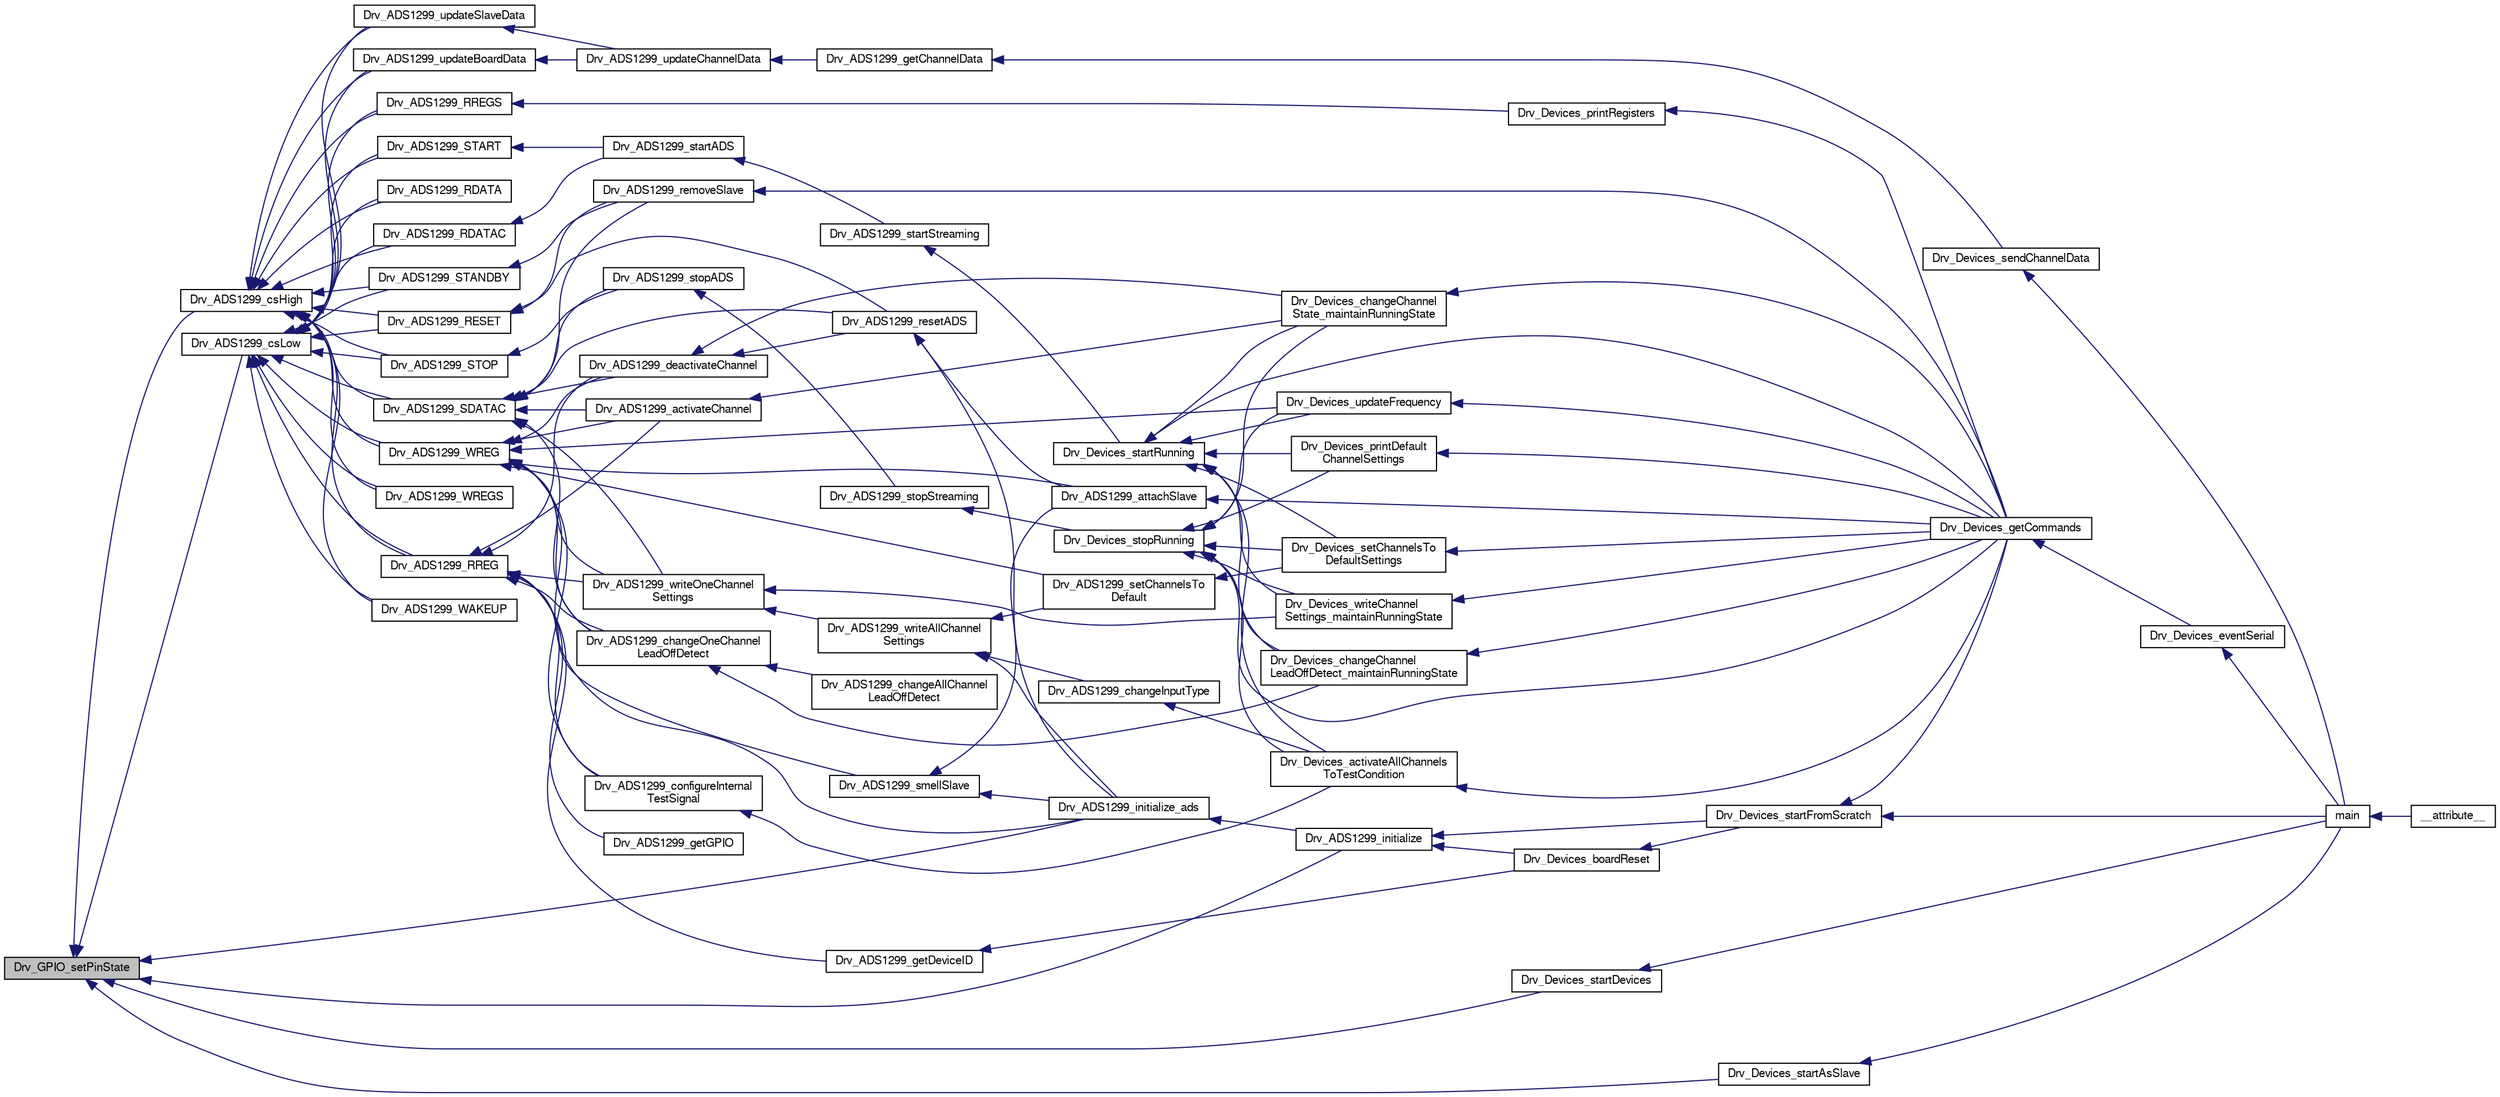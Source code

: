 digraph "Drv_GPIO_setPinState"
{
  edge [fontname="FreeSans",fontsize="10",labelfontname="FreeSans",labelfontsize="10"];
  node [fontname="FreeSans",fontsize="10",shape=record];
  rankdir="LR";
  Node1 [label="Drv_GPIO_setPinState",height=0.2,width=0.4,color="black", fillcolor="grey75", style="filled", fontcolor="black"];
  Node1 -> Node2 [dir="back",color="midnightblue",fontsize="10",style="solid"];
  Node2 [label="Drv_ADS1299_initialize",height=0.2,width=0.4,color="black", fillcolor="white", style="filled",URL="$group__ADS1299__Library.html#ga3a5f7edb0cb404ffa6865a56573a0c4b",tooltip="Configure pines connected to the ADS and the ADS itself. "];
  Node2 -> Node3 [dir="back",color="midnightblue",fontsize="10",style="solid"];
  Node3 [label="Drv_Devices_startFromScratch",height=0.2,width=0.4,color="black", fillcolor="white", style="filled",URL="$group__Devices__Library.html#ga43e0b770fd7ccd57b3f0d5ddf0eda4be",tooltip="Start the system from scratch, send initial message and get the board ready to get commands..."];
  Node3 -> Node4 [dir="back",color="midnightblue",fontsize="10",style="solid"];
  Node4 [label="main",height=0.2,width=0.4,color="black", fillcolor="white", style="filled",URL="$group__Application__Layer.html#ga840291bc02cba5474a4cb46a9b9566fe"];
  Node4 -> Node5 [dir="back",color="midnightblue",fontsize="10",style="solid"];
  Node5 [label="__attribute__",height=0.2,width=0.4,color="black", fillcolor="white", style="filled",URL="$cr__startup__lpc175x__6x_8c.html#adce420b900676fa0caed5a713cac82fb"];
  Node3 -> Node6 [dir="back",color="midnightblue",fontsize="10",style="solid"];
  Node6 [label="Drv_Devices_getCommands",height=0.2,width=0.4,color="black", fillcolor="white", style="filled",URL="$group__Devices__Library.html#gafb56f6b90c50e36cd6e34665d85fb903",tooltip="Function for interpreting commands. "];
  Node6 -> Node7 [dir="back",color="midnightblue",fontsize="10",style="solid"];
  Node7 [label="Drv_Devices_eventSerial",height=0.2,width=0.4,color="black", fillcolor="white", style="filled",URL="$group__Devices__Library.html#ga8092c357f91843e6fa9db02735addc7d",tooltip="Function for receiving new commands. "];
  Node7 -> Node4 [dir="back",color="midnightblue",fontsize="10",style="solid"];
  Node2 -> Node8 [dir="back",color="midnightblue",fontsize="10",style="solid"];
  Node8 [label="Drv_Devices_boardReset",height=0.2,width=0.4,color="black", fillcolor="white", style="filled",URL="$group__Devices__Library.html#gab949068810476a2e08078aa7eab15a83"];
  Node8 -> Node3 [dir="back",color="midnightblue",fontsize="10",style="solid"];
  Node1 -> Node9 [dir="back",color="midnightblue",fontsize="10",style="solid"];
  Node9 [label="Drv_ADS1299_initialize_ads",height=0.2,width=0.4,color="black", fillcolor="white", style="filled",URL="$group__ADS1299__Library.html#ga7d4e3c16375e804d9275b55a5872410b",tooltip="Hard Reset ADS and power up sequence. "];
  Node9 -> Node2 [dir="back",color="midnightblue",fontsize="10",style="solid"];
  Node1 -> Node10 [dir="back",color="midnightblue",fontsize="10",style="solid"];
  Node10 [label="Drv_ADS1299_csLow",height=0.2,width=0.4,color="black", fillcolor="white", style="filled",URL="$group__ADS1299__Library.html#gae7bfe7b22c142ad6af3606fc094dd149",tooltip="SPI chip select method. "];
  Node10 -> Node11 [dir="back",color="midnightblue",fontsize="10",style="solid"];
  Node11 [label="Drv_ADS1299_WAKEUP",height=0.2,width=0.4,color="black", fillcolor="white", style="filled",URL="$group__ADS1299__Library.html#ga641da43b050b7dfd11d3f8234d129158",tooltip="Get out of low power mode. "];
  Node10 -> Node12 [dir="back",color="midnightblue",fontsize="10",style="solid"];
  Node12 [label="Drv_ADS1299_STANDBY",height=0.2,width=0.4,color="black", fillcolor="white", style="filled",URL="$group__ADS1299__Library.html#ga47ebee464895e8e771d03c0f9ca5e21d",tooltip="Go into low power mode. "];
  Node12 -> Node13 [dir="back",color="midnightblue",fontsize="10",style="solid"];
  Node13 [label="Drv_ADS1299_removeSlave",height=0.2,width=0.4,color="black", fillcolor="white", style="filled",URL="$group__ADS1299__Library.html#gab6a161f709334920b4f69156fe0ce928",tooltip="Stop Slave ADS and remove link. "];
  Node13 -> Node6 [dir="back",color="midnightblue",fontsize="10",style="solid"];
  Node10 -> Node14 [dir="back",color="midnightblue",fontsize="10",style="solid"];
  Node14 [label="Drv_ADS1299_RESET",height=0.2,width=0.4,color="black", fillcolor="white", style="filled",URL="$group__ADS1299__Library.html#ga33a611c58e5bd53c062d118be8a09d9e",tooltip="Set all register values to default. "];
  Node14 -> Node13 [dir="back",color="midnightblue",fontsize="10",style="solid"];
  Node14 -> Node15 [dir="back",color="midnightblue",fontsize="10",style="solid"];
  Node15 [label="Drv_ADS1299_resetADS",height=0.2,width=0.4,color="black", fillcolor="white", style="filled",URL="$group__ADS1299__Library.html#gaf00abe725d1194171c9b84ab1c9aa356",tooltip="Reset all the ADS1299 settings. Stops all data acquisition. "];
  Node15 -> Node9 [dir="back",color="midnightblue",fontsize="10",style="solid"];
  Node15 -> Node16 [dir="back",color="midnightblue",fontsize="10",style="solid"];
  Node16 [label="Drv_ADS1299_attachSlave",height=0.2,width=0.4,color="black", fillcolor="white", style="filled",URL="$group__ADS1299__Library.html#ga3da68a8b941049250800fc068c07a601",tooltip="Configure CLK output and detect Slave board. "];
  Node16 -> Node6 [dir="back",color="midnightblue",fontsize="10",style="solid"];
  Node10 -> Node17 [dir="back",color="midnightblue",fontsize="10",style="solid"];
  Node17 [label="Drv_ADS1299_START",height=0.2,width=0.4,color="black", fillcolor="white", style="filled",URL="$group__ADS1299__Library.html#gab74ff026d8a21e4c41ec454debdf0928",tooltip="Start data acquisition. "];
  Node17 -> Node18 [dir="back",color="midnightblue",fontsize="10",style="solid"];
  Node18 [label="Drv_ADS1299_startADS",height=0.2,width=0.4,color="black", fillcolor="white", style="filled",URL="$group__ADS1299__Library.html#gad2841df2e1508c7d9f86d0d90681986e",tooltip="Start continuous data acquisition. "];
  Node18 -> Node19 [dir="back",color="midnightblue",fontsize="10",style="solid"];
  Node19 [label="Drv_ADS1299_startStreaming",height=0.2,width=0.4,color="black", fillcolor="white", style="filled",URL="$group__ADS1299__Library.html#gad3ea6087f205bfce6610c763f3f332d3",tooltip="Start data acquisition. "];
  Node19 -> Node20 [dir="back",color="midnightblue",fontsize="10",style="solid"];
  Node20 [label="Drv_Devices_startRunning",height=0.2,width=0.4,color="black", fillcolor="white", style="filled",URL="$group__Devices__Library.html#ga7f4ddcd86724d8aad896ff12e43146ca",tooltip="Start data acquisition. "];
  Node20 -> Node6 [dir="back",color="midnightblue",fontsize="10",style="solid"];
  Node20 -> Node21 [dir="back",color="midnightblue",fontsize="10",style="solid"];
  Node21 [label="Drv_Devices_writeChannel\lSettings_maintainRunningState",height=0.2,width=0.4,color="black", fillcolor="white", style="filled",URL="$group__Devices__Library.html#gafd94e72e2e363f075a57a091e26424b2",tooltip="Stop acquisition, set the channels and re-start acquisition. "];
  Node21 -> Node6 [dir="back",color="midnightblue",fontsize="10",style="solid"];
  Node20 -> Node22 [dir="back",color="midnightblue",fontsize="10",style="solid"];
  Node22 [label="Drv_Devices_updateFrequency",height=0.2,width=0.4,color="black", fillcolor="white", style="filled",URL="$group__Devices__Library.html#ga2d56cab48a0548365790822b78afa02d",tooltip="Update sampling frequency. "];
  Node22 -> Node6 [dir="back",color="midnightblue",fontsize="10",style="solid"];
  Node20 -> Node23 [dir="back",color="midnightblue",fontsize="10",style="solid"];
  Node23 [label="Drv_Devices_setChannelsTo\lDefaultSettings",height=0.2,width=0.4,color="black", fillcolor="white", style="filled",URL="$group__Devices__Library.html#gaa48520ff061081dab8c49d26bf9404dd",tooltip="Set all channels to the default settings. "];
  Node23 -> Node6 [dir="back",color="midnightblue",fontsize="10",style="solid"];
  Node20 -> Node24 [dir="back",color="midnightblue",fontsize="10",style="solid"];
  Node24 [label="Drv_Devices_changeChannel\lState_maintainRunningState",height=0.2,width=0.4,color="black", fillcolor="white", style="filled",URL="$group__Devices__Library.html#gacf4dbff760e8426996f21c8a68d77cef",tooltip="Activate or De-activate channel maintaining running state. "];
  Node24 -> Node6 [dir="back",color="midnightblue",fontsize="10",style="solid"];
  Node20 -> Node25 [dir="back",color="midnightblue",fontsize="10",style="solid"];
  Node25 [label="Drv_Devices_activateAllChannels\lToTestCondition",height=0.2,width=0.4,color="black", fillcolor="white", style="filled",URL="$group__Devices__Library.html#ga42ce5be2b197d04b4b0a9918a11ea457",tooltip="Set test inputs to all channels. "];
  Node25 -> Node6 [dir="back",color="midnightblue",fontsize="10",style="solid"];
  Node20 -> Node26 [dir="back",color="midnightblue",fontsize="10",style="solid"];
  Node26 [label="Drv_Devices_printDefault\lChannelSettings",height=0.2,width=0.4,color="black", fillcolor="white", style="filled",URL="$group__Devices__Library.html#ga1a1a6145a5269b2a7ebd45abdb53b660",tooltip="Print the current Default Channel Settings. "];
  Node26 -> Node6 [dir="back",color="midnightblue",fontsize="10",style="solid"];
  Node20 -> Node27 [dir="back",color="midnightblue",fontsize="10",style="solid"];
  Node27 [label="Drv_Devices_changeChannel\lLeadOffDetect_maintainRunningState",height=0.2,width=0.4,color="black", fillcolor="white", style="filled",URL="$group__Devices__Library.html#ga87716766599b761bde56572ccaac7946",tooltip="Change lead off detect settings and re-start device. "];
  Node27 -> Node6 [dir="back",color="midnightblue",fontsize="10",style="solid"];
  Node10 -> Node28 [dir="back",color="midnightblue",fontsize="10",style="solid"];
  Node28 [label="Drv_ADS1299_STOP",height=0.2,width=0.4,color="black", fillcolor="white", style="filled",URL="$group__ADS1299__Library.html#ga745a56f8f9a82a3ff488fdfa44b5877c",tooltip="Stop data acquisition. "];
  Node28 -> Node29 [dir="back",color="midnightblue",fontsize="10",style="solid"];
  Node29 [label="Drv_ADS1299_stopADS",height=0.2,width=0.4,color="black", fillcolor="white", style="filled",URL="$group__ADS1299__Library.html#gafed9edc40d47ce6fc0c7c5325b616d74",tooltip="Stop continuous data acquisition. "];
  Node29 -> Node30 [dir="back",color="midnightblue",fontsize="10",style="solid"];
  Node30 [label="Drv_ADS1299_stopStreaming",height=0.2,width=0.4,color="black", fillcolor="white", style="filled",URL="$group__ADS1299__Library.html#ga76f9b41b04d6ac6a9fc5ba36884df125",tooltip="Stop data acquisition. "];
  Node30 -> Node31 [dir="back",color="midnightblue",fontsize="10",style="solid"];
  Node31 [label="Drv_Devices_stopRunning",height=0.2,width=0.4,color="black", fillcolor="white", style="filled",URL="$group__Devices__Library.html#ga8584f49a773b7e9add0e51bb0057fb54",tooltip="Stop data acquisition. "];
  Node31 -> Node6 [dir="back",color="midnightblue",fontsize="10",style="solid"];
  Node31 -> Node21 [dir="back",color="midnightblue",fontsize="10",style="solid"];
  Node31 -> Node22 [dir="back",color="midnightblue",fontsize="10",style="solid"];
  Node31 -> Node23 [dir="back",color="midnightblue",fontsize="10",style="solid"];
  Node31 -> Node24 [dir="back",color="midnightblue",fontsize="10",style="solid"];
  Node31 -> Node25 [dir="back",color="midnightblue",fontsize="10",style="solid"];
  Node31 -> Node26 [dir="back",color="midnightblue",fontsize="10",style="solid"];
  Node31 -> Node27 [dir="back",color="midnightblue",fontsize="10",style="solid"];
  Node10 -> Node32 [dir="back",color="midnightblue",fontsize="10",style="solid"];
  Node32 [label="Drv_ADS1299_RDATAC",height=0.2,width=0.4,color="black", fillcolor="white", style="filled",URL="$group__ADS1299__Library.html#ga51676dbe90976a582680808c7f32eadc",tooltip="Go into read data continuous mode. "];
  Node32 -> Node18 [dir="back",color="midnightblue",fontsize="10",style="solid"];
  Node10 -> Node33 [dir="back",color="midnightblue",fontsize="10",style="solid"];
  Node33 [label="Drv_ADS1299_SDATAC",height=0.2,width=0.4,color="black", fillcolor="white", style="filled",URL="$group__ADS1299__Library.html#ga9715d3a40b02158b668d9c82bd0af79a",tooltip="Get out of read data continuous mode. "];
  Node33 -> Node29 [dir="back",color="midnightblue",fontsize="10",style="solid"];
  Node33 -> Node34 [dir="back",color="midnightblue",fontsize="10",style="solid"];
  Node34 [label="Drv_ADS1299_writeOneChannel\lSettings",height=0.2,width=0.4,color="black", fillcolor="white", style="filled",URL="$group__ADS1299__Library.html#gab10b419566b34fa502514a113505312d",tooltip="Write settings of only one specific channel. "];
  Node34 -> Node35 [dir="back",color="midnightblue",fontsize="10",style="solid"];
  Node35 [label="Drv_ADS1299_writeAllChannel\lSettings",height=0.2,width=0.4,color="black", fillcolor="white", style="filled",URL="$group__ADS1299__Library.html#ga6191cb19901b35ad7f9e5d999064dac3",tooltip="Write settings of all channels. "];
  Node35 -> Node9 [dir="back",color="midnightblue",fontsize="10",style="solid"];
  Node35 -> Node36 [dir="back",color="midnightblue",fontsize="10",style="solid"];
  Node36 [label="Drv_ADS1299_setChannelsTo\lDefault",height=0.2,width=0.4,color="black", fillcolor="white", style="filled",URL="$group__ADS1299__Library.html#gada2653d98d54cb667537d468a5a3e4ce",tooltip="Set all channels with the default values. "];
  Node36 -> Node23 [dir="back",color="midnightblue",fontsize="10",style="solid"];
  Node35 -> Node37 [dir="back",color="midnightblue",fontsize="10",style="solid"];
  Node37 [label="Drv_ADS1299_changeInputType",height=0.2,width=0.4,color="black", fillcolor="white", style="filled",URL="$group__ADS1299__Library.html#ga1377f541513a9626c05ba013f081cab4",tooltip="Change the source of signal connected to the inputs of the ADS1299. "];
  Node37 -> Node25 [dir="back",color="midnightblue",fontsize="10",style="solid"];
  Node34 -> Node21 [dir="back",color="midnightblue",fontsize="10",style="solid"];
  Node33 -> Node38 [dir="back",color="midnightblue",fontsize="10",style="solid"];
  Node38 [label="Drv_ADS1299_activateChannel",height=0.2,width=0.4,color="black", fillcolor="white", style="filled",URL="$group__ADS1299__Library.html#ga265dd2d7a4bd35e681d566e3a2c517ce",tooltip="Activate specific channel N. "];
  Node38 -> Node24 [dir="back",color="midnightblue",fontsize="10",style="solid"];
  Node33 -> Node39 [dir="back",color="midnightblue",fontsize="10",style="solid"];
  Node39 [label="Drv_ADS1299_deactivateChannel",height=0.2,width=0.4,color="black", fillcolor="white", style="filled",URL="$group__ADS1299__Library.html#gaf752ff51f24643ab51099720f9d69846",tooltip="De-activate specific channel N. "];
  Node39 -> Node15 [dir="back",color="midnightblue",fontsize="10",style="solid"];
  Node39 -> Node24 [dir="back",color="midnightblue",fontsize="10",style="solid"];
  Node33 -> Node40 [dir="back",color="midnightblue",fontsize="10",style="solid"];
  Node40 [label="Drv_ADS1299_changeOneChannel\lLeadOffDetect",height=0.2,width=0.4,color="black", fillcolor="white", style="filled",URL="$group__ADS1299__Library.html#ga7592db204eafa08302261bdaec47020d",tooltip="Change the lead off detect settings for specified channel. "];
  Node40 -> Node41 [dir="back",color="midnightblue",fontsize="10",style="solid"];
  Node41 [label="Drv_ADS1299_changeAllChannel\lLeadOffDetect",height=0.2,width=0.4,color="black", fillcolor="white", style="filled",URL="$group__ADS1299__Library.html#gacd21ec90227bde9bcbe7d17924763972",tooltip="Change the lead off detect settings for all channels. "];
  Node40 -> Node27 [dir="back",color="midnightblue",fontsize="10",style="solid"];
  Node33 -> Node13 [dir="back",color="midnightblue",fontsize="10",style="solid"];
  Node33 -> Node15 [dir="back",color="midnightblue",fontsize="10",style="solid"];
  Node10 -> Node42 [dir="back",color="midnightblue",fontsize="10",style="solid"];
  Node42 [label="Drv_ADS1299_RDATA",height=0.2,width=0.4,color="black", fillcolor="white", style="filled",URL="$group__ADS1299__Library.html#ga722cebf27d20f3d52ac205c1de4c9c89",tooltip="Read data one-shot. "];
  Node10 -> Node43 [dir="back",color="midnightblue",fontsize="10",style="solid"];
  Node43 [label="Drv_ADS1299_RREG",height=0.2,width=0.4,color="black", fillcolor="white", style="filled",URL="$group__ADS1299__Library.html#ga1c03d79e9a6080ed2de6916b1dd47849",tooltip="Read one ADS register. "];
  Node43 -> Node34 [dir="back",color="midnightblue",fontsize="10",style="solid"];
  Node43 -> Node38 [dir="back",color="midnightblue",fontsize="10",style="solid"];
  Node43 -> Node39 [dir="back",color="midnightblue",fontsize="10",style="solid"];
  Node43 -> Node44 [dir="back",color="midnightblue",fontsize="10",style="solid"];
  Node44 [label="Drv_ADS1299_getDeviceID",height=0.2,width=0.4,color="black", fillcolor="white", style="filled",URL="$group__ADS1299__Library.html#ga812e36de1efba860dca4dec17b08b1a6",tooltip="Return the ID of the AFE device. "];
  Node44 -> Node8 [dir="back",color="midnightblue",fontsize="10",style="solid"];
  Node43 -> Node45 [dir="back",color="midnightblue",fontsize="10",style="solid"];
  Node45 [label="Drv_ADS1299_configureInternal\lTestSignal",height=0.2,width=0.4,color="black", fillcolor="white", style="filled",URL="$group__ADS1299__Library.html#gab82c3d9732f1cf5d5fc8017cd807f035",tooltip="Configure the test signals that can be inernally generated by the ADS1299. "];
  Node45 -> Node25 [dir="back",color="midnightblue",fontsize="10",style="solid"];
  Node43 -> Node40 [dir="back",color="midnightblue",fontsize="10",style="solid"];
  Node43 -> Node46 [dir="back",color="midnightblue",fontsize="10",style="solid"];
  Node46 [label="Drv_ADS1299_smellSlave",height=0.2,width=0.4,color="black", fillcolor="white", style="filled",URL="$group__ADS1299__Library.html#ga9d74c4bec77d3719c9334d953e2ac590",tooltip="Check if Slave Board is present. "];
  Node46 -> Node9 [dir="back",color="midnightblue",fontsize="10",style="solid"];
  Node46 -> Node16 [dir="back",color="midnightblue",fontsize="10",style="solid"];
  Node43 -> Node47 [dir="back",color="midnightblue",fontsize="10",style="solid"];
  Node47 [label="Drv_ADS1299_getGPIO",height=0.2,width=0.4,color="black", fillcolor="white", style="filled",URL="$Drv__ADS1299_8c.html#ac03eeb33214648dcf7bd9535c05a718c",tooltip="Get master GPIO state. "];
  Node10 -> Node48 [dir="back",color="midnightblue",fontsize="10",style="solid"];
  Node48 [label="Drv_ADS1299_RREGS",height=0.2,width=0.4,color="black", fillcolor="white", style="filled",URL="$group__ADS1299__Library.html#gae5ee6c66ba40e661985018da02f4683d",tooltip="Read multiple ADS registers. "];
  Node48 -> Node49 [dir="back",color="midnightblue",fontsize="10",style="solid"];
  Node49 [label="Drv_Devices_printRegisters",height=0.2,width=0.4,color="black", fillcolor="white", style="filled",URL="$group__Devices__Library.html#gad214f99a7d211af8779b46b244f99d99",tooltip="Print the current state of all ADS1299 registers. "];
  Node49 -> Node6 [dir="back",color="midnightblue",fontsize="10",style="solid"];
  Node10 -> Node50 [dir="back",color="midnightblue",fontsize="10",style="solid"];
  Node50 [label="Drv_ADS1299_WREG",height=0.2,width=0.4,color="black", fillcolor="white", style="filled",URL="$group__ADS1299__Library.html#gaeb3dbf8ae39e90411b32757240f61b8b",tooltip="Write one ADS register. "];
  Node50 -> Node9 [dir="back",color="midnightblue",fontsize="10",style="solid"];
  Node50 -> Node34 [dir="back",color="midnightblue",fontsize="10",style="solid"];
  Node50 -> Node36 [dir="back",color="midnightblue",fontsize="10",style="solid"];
  Node50 -> Node38 [dir="back",color="midnightblue",fontsize="10",style="solid"];
  Node50 -> Node39 [dir="back",color="midnightblue",fontsize="10",style="solid"];
  Node50 -> Node45 [dir="back",color="midnightblue",fontsize="10",style="solid"];
  Node50 -> Node40 [dir="back",color="midnightblue",fontsize="10",style="solid"];
  Node50 -> Node16 [dir="back",color="midnightblue",fontsize="10",style="solid"];
  Node50 -> Node22 [dir="back",color="midnightblue",fontsize="10",style="solid"];
  Node10 -> Node51 [dir="back",color="midnightblue",fontsize="10",style="solid"];
  Node51 [label="Drv_ADS1299_WREGS",height=0.2,width=0.4,color="black", fillcolor="white", style="filled",URL="$group__ADS1299__Library.html#gac0ee4d97d673cfedde936fb9d81e8c5d",tooltip="Write multiple ADS registers. "];
  Node10 -> Node52 [dir="back",color="midnightblue",fontsize="10",style="solid"];
  Node52 [label="Drv_ADS1299_updateBoardData",height=0.2,width=0.4,color="black", fillcolor="white", style="filled",URL="$group__ADS1299__Library.html#ga6a7fda986df83568223e0d81ec493169",tooltip="Function called to receive new data from the master board. "];
  Node52 -> Node53 [dir="back",color="midnightblue",fontsize="10",style="solid"];
  Node53 [label="Drv_ADS1299_updateChannelData",height=0.2,width=0.4,color="black", fillcolor="white", style="filled",URL="$group__ADS1299__Library.html#gab649fc7f231ca292b9c06cc31e50fff1",tooltip="Function called to receive new data from the ADS1299. "];
  Node53 -> Node54 [dir="back",color="midnightblue",fontsize="10",style="solid"];
  Node54 [label="Drv_ADS1299_getChannelData",height=0.2,width=0.4,color="black", fillcolor="white", style="filled",URL="$group__ADS1299__Library.html#ga7b9304053ccfe17319cc73d1c5c738c1",tooltip="Function to get Channel Data. "];
  Node54 -> Node55 [dir="back",color="midnightblue",fontsize="10",style="solid"];
  Node55 [label="Drv_Devices_sendChannelData",height=0.2,width=0.4,color="black", fillcolor="white", style="filled",URL="$group__Devices__Library.html#ga828212dc5604557924cd8ea9e6252c6c",tooltip="Send via UART the data acquired by the ADS. "];
  Node55 -> Node4 [dir="back",color="midnightblue",fontsize="10",style="solid"];
  Node10 -> Node56 [dir="back",color="midnightblue",fontsize="10",style="solid"];
  Node56 [label="Drv_ADS1299_updateSlaveData",height=0.2,width=0.4,color="black", fillcolor="white", style="filled",URL="$group__ADS1299__Library.html#gaf7e73c7a2a885b3ce8c63cc1af03851c",tooltip="Function called to receive new data from the slave board. "];
  Node56 -> Node53 [dir="back",color="midnightblue",fontsize="10",style="solid"];
  Node1 -> Node57 [dir="back",color="midnightblue",fontsize="10",style="solid"];
  Node57 [label="Drv_ADS1299_csHigh",height=0.2,width=0.4,color="black", fillcolor="white", style="filled",URL="$group__ADS1299__Library.html#gad90e09cf6259d704d03a6b3f569d0976",tooltip="SPI chip de-select. "];
  Node57 -> Node11 [dir="back",color="midnightblue",fontsize="10",style="solid"];
  Node57 -> Node12 [dir="back",color="midnightblue",fontsize="10",style="solid"];
  Node57 -> Node14 [dir="back",color="midnightblue",fontsize="10",style="solid"];
  Node57 -> Node17 [dir="back",color="midnightblue",fontsize="10",style="solid"];
  Node57 -> Node28 [dir="back",color="midnightblue",fontsize="10",style="solid"];
  Node57 -> Node32 [dir="back",color="midnightblue",fontsize="10",style="solid"];
  Node57 -> Node33 [dir="back",color="midnightblue",fontsize="10",style="solid"];
  Node57 -> Node42 [dir="back",color="midnightblue",fontsize="10",style="solid"];
  Node57 -> Node43 [dir="back",color="midnightblue",fontsize="10",style="solid"];
  Node57 -> Node48 [dir="back",color="midnightblue",fontsize="10",style="solid"];
  Node57 -> Node50 [dir="back",color="midnightblue",fontsize="10",style="solid"];
  Node57 -> Node51 [dir="back",color="midnightblue",fontsize="10",style="solid"];
  Node57 -> Node52 [dir="back",color="midnightblue",fontsize="10",style="solid"];
  Node57 -> Node56 [dir="back",color="midnightblue",fontsize="10",style="solid"];
  Node1 -> Node58 [dir="back",color="midnightblue",fontsize="10",style="solid"];
  Node58 [label="Drv_Devices_startDevices",height=0.2,width=0.4,color="black", fillcolor="white", style="filled",URL="$group__Devices__Library.html#ga752ca1b164444c691ffe54ed89d848c8",tooltip="Call init and start functions of the different peripherals of the uC. "];
  Node58 -> Node4 [dir="back",color="midnightblue",fontsize="10",style="solid"];
  Node1 -> Node59 [dir="back",color="midnightblue",fontsize="10",style="solid"];
  Node59 [label="Drv_Devices_startAsSlave",height=0.2,width=0.4,color="black", fillcolor="white", style="filled",URL="$group__Devices__Library.html#ga7a5e2ac941ca1d1f308f910539005d4b",tooltip="Start the system as Salve. Configure I/O pins. "];
  Node59 -> Node4 [dir="back",color="midnightblue",fontsize="10",style="solid"];
}
